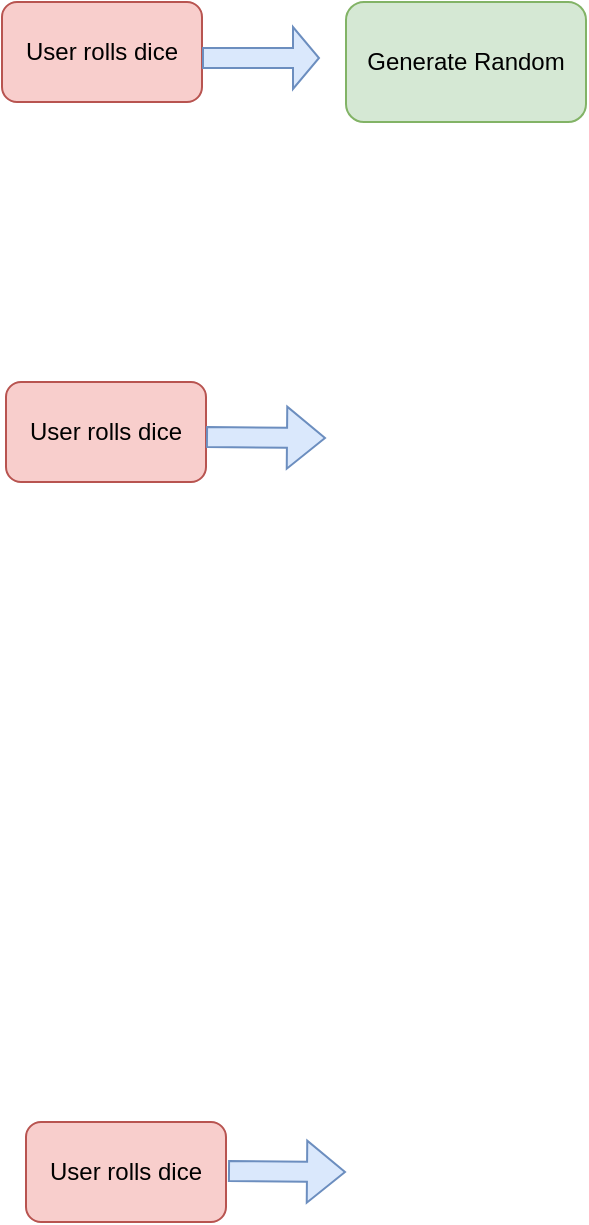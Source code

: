 <mxfile version="24.8.3">
  <diagram name="Page-1" id="MzmFJHL5Dk_WxmZsI8PG">
    <mxGraphModel dx="1632" dy="1045" grid="0" gridSize="10" guides="1" tooltips="1" connect="1" arrows="1" fold="1" page="1" pageScale="1" pageWidth="1169" pageHeight="827" math="0" shadow="0">
      <root>
        <mxCell id="0" />
        <mxCell id="1" parent="0" />
        <mxCell id="TTf0YCJdVsnhQP7W34WI-1" value="User rolls dice " style="rounded=1;whiteSpace=wrap;html=1;fillColor=#f8cecc;strokeColor=#b85450;" vertex="1" parent="1">
          <mxGeometry x="38" y="40" width="100" height="50" as="geometry" />
        </mxCell>
        <mxCell id="TTf0YCJdVsnhQP7W34WI-2" value="User rolls dice " style="rounded=1;whiteSpace=wrap;html=1;fillColor=#f8cecc;strokeColor=#b85450;" vertex="1" parent="1">
          <mxGeometry x="40" y="230" width="100" height="50" as="geometry" />
        </mxCell>
        <mxCell id="TTf0YCJdVsnhQP7W34WI-3" value="User rolls dice " style="rounded=1;whiteSpace=wrap;html=1;fillColor=#f8cecc;strokeColor=#b85450;" vertex="1" parent="1">
          <mxGeometry x="50" y="600" width="100" height="50" as="geometry" />
        </mxCell>
        <mxCell id="TTf0YCJdVsnhQP7W34WI-5" value="" style="shape=flexArrow;endArrow=classic;html=1;rounded=0;fillColor=#dae8fc;strokeColor=#6c8ebf;endSize=4;startSize=3;" edge="1" parent="1">
          <mxGeometry width="50" height="50" relative="1" as="geometry">
            <mxPoint x="138" y="68" as="sourcePoint" />
            <mxPoint x="197" y="68" as="targetPoint" />
          </mxGeometry>
        </mxCell>
        <mxCell id="TTf0YCJdVsnhQP7W34WI-6" value="" style="shape=flexArrow;endArrow=classic;html=1;rounded=0;fillColor=#dae8fc;strokeColor=#6c8ebf;" edge="1" parent="1">
          <mxGeometry width="50" height="50" relative="1" as="geometry">
            <mxPoint x="140" y="257.5" as="sourcePoint" />
            <mxPoint x="200" y="258" as="targetPoint" />
          </mxGeometry>
        </mxCell>
        <mxCell id="TTf0YCJdVsnhQP7W34WI-7" value="" style="shape=flexArrow;endArrow=classic;html=1;rounded=0;fillColor=#dae8fc;strokeColor=#6c8ebf;" edge="1" parent="1">
          <mxGeometry width="50" height="50" relative="1" as="geometry">
            <mxPoint x="151" y="624.5" as="sourcePoint" />
            <mxPoint x="210" y="625" as="targetPoint" />
          </mxGeometry>
        </mxCell>
        <mxCell id="TTf0YCJdVsnhQP7W34WI-8" value="Generate Random" style="rounded=1;whiteSpace=wrap;html=1;fillColor=#d5e8d4;strokeColor=#82b366;" vertex="1" parent="1">
          <mxGeometry x="210" y="40" width="120" height="60" as="geometry" />
        </mxCell>
      </root>
    </mxGraphModel>
  </diagram>
</mxfile>
